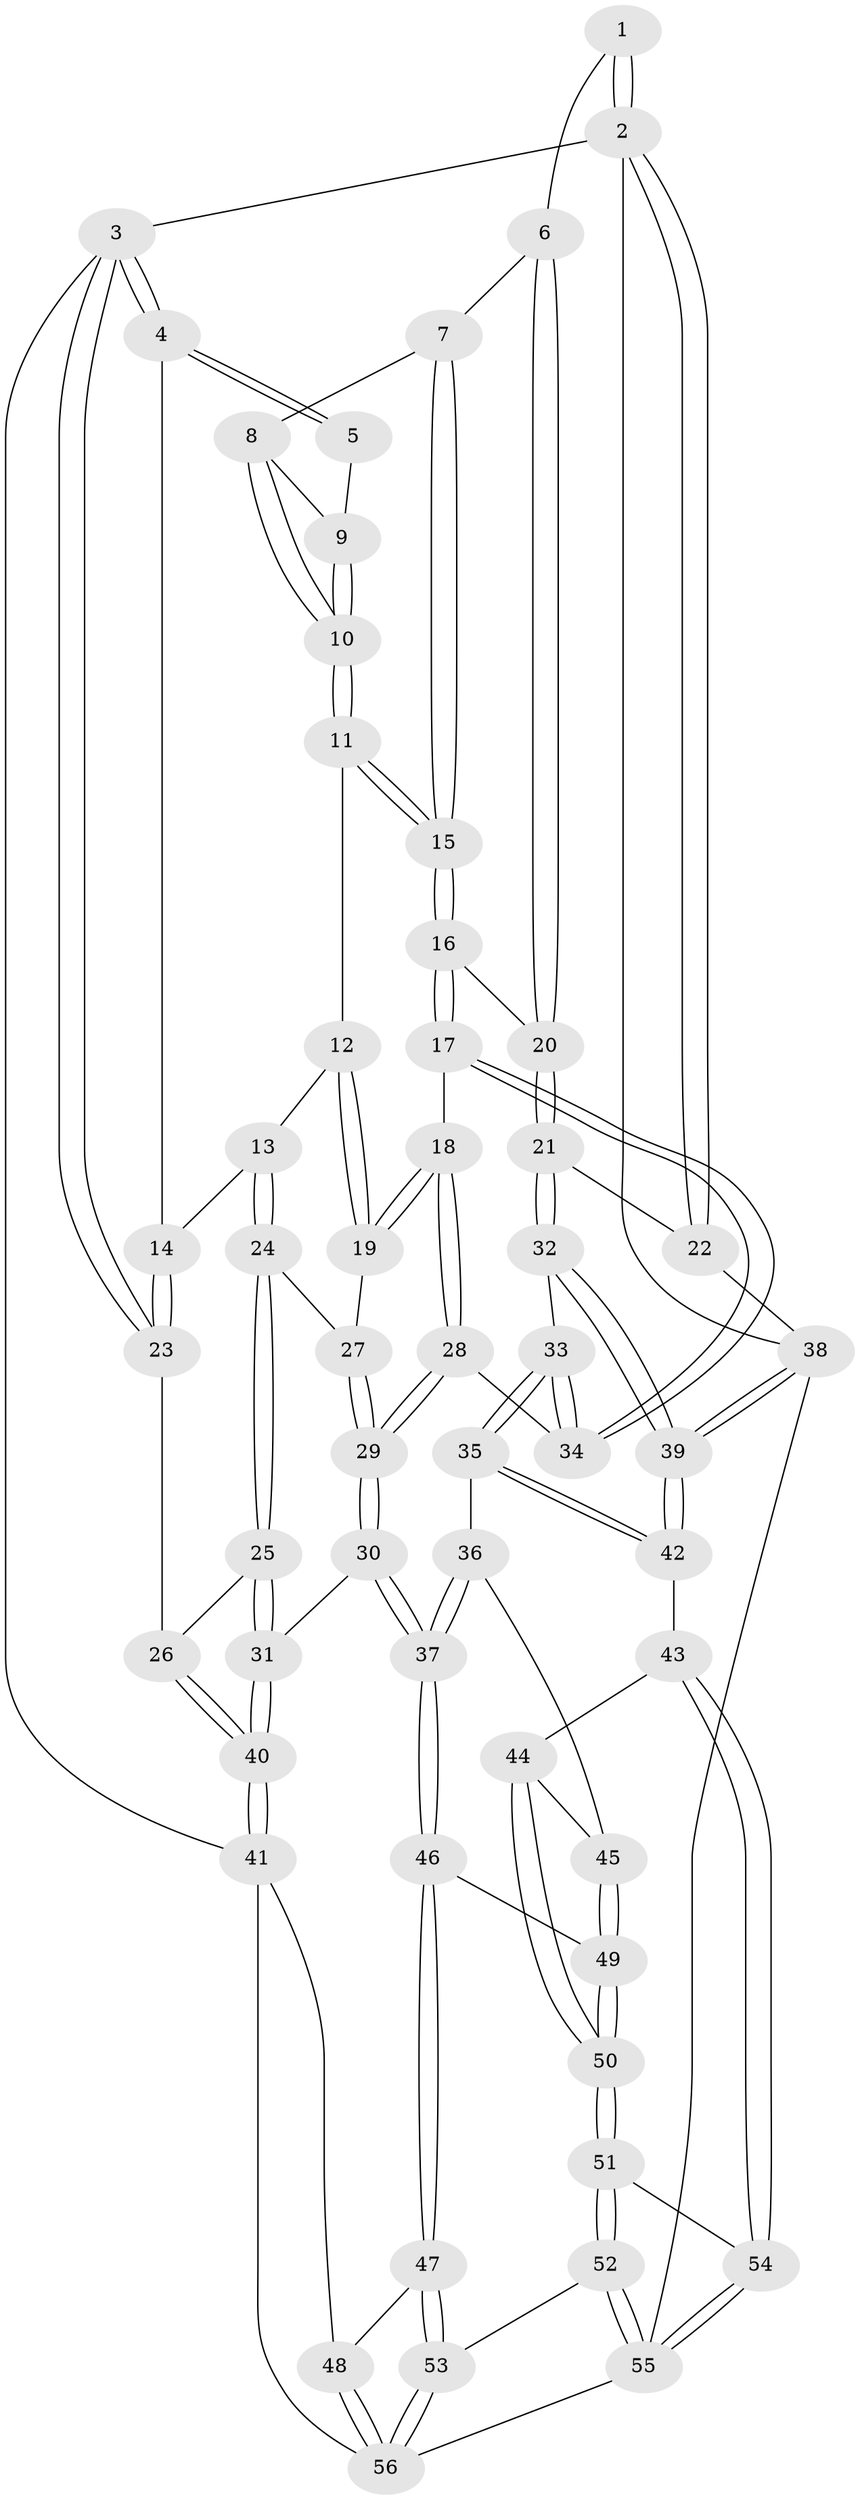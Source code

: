 // Generated by graph-tools (version 1.1) at 2025/16/03/09/25 04:16:54]
// undirected, 56 vertices, 136 edges
graph export_dot {
graph [start="1"]
  node [color=gray90,style=filled];
  1 [pos="+0.7272994600655736+0"];
  2 [pos="+1+0"];
  3 [pos="+0+0"];
  4 [pos="+0.2731724447450279+0"];
  5 [pos="+0.43097540719121746+0"];
  6 [pos="+0.7571058192189073+0.04391009562722848"];
  7 [pos="+0.5641668113400381+0.0781367681901644"];
  8 [pos="+0.5619877679455155+0.07606833913728515"];
  9 [pos="+0.4589175496495992+0"];
  10 [pos="+0.48535055324262283+0.09417622607407002"];
  11 [pos="+0.4782589062017947+0.13691853871446533"];
  12 [pos="+0.45690826725911793+0.1401906870622992"];
  13 [pos="+0.23923895093302144+0.06970981217466388"];
  14 [pos="+0.23553773331430491+0.04741586965169381"];
  15 [pos="+0.5485738417503461+0.1837712201420461"];
  16 [pos="+0.5714116881053874+0.21564453473703352"];
  17 [pos="+0.5551286318192589+0.2544636591219449"];
  18 [pos="+0.42896929428055797+0.25186380599573305"];
  19 [pos="+0.4174828591790608+0.2333097651921791"];
  20 [pos="+0.7829425866415207+0.1343676056128311"];
  21 [pos="+0.8255528465673873+0.1762813631608446"];
  22 [pos="+1+0.13161177345838565"];
  23 [pos="+0+0.14938308398515532"];
  24 [pos="+0.23658188225903617+0.09999921581050551"];
  25 [pos="+0.15734639136957346+0.21821647275592196"];
  26 [pos="+0+0.289906582908222"];
  27 [pos="+0.2793145921209002+0.15692967754930945"];
  28 [pos="+0.3765634075545442+0.35040601918286146"];
  29 [pos="+0.3459471990584295+0.36954082780174885"];
  30 [pos="+0.24888004646493736+0.5417644154357"];
  31 [pos="+0.2202006284715766+0.5342105731668361"];
  32 [pos="+0.8065004367828174+0.34290511241654426"];
  33 [pos="+0.606767609920124+0.42629913399850416"];
  34 [pos="+0.565870186533995+0.35414792732726164"];
  35 [pos="+0.6039492681073282+0.43536803736602464"];
  36 [pos="+0.540402254721375+0.5301344740103255"];
  37 [pos="+0.3168825989485595+0.600534823398984"];
  38 [pos="+1+0.6527975088019856"];
  39 [pos="+1+0.6454878674862432"];
  40 [pos="+0+0.575718109027685"];
  41 [pos="+0+0.6736014683058047"];
  42 [pos="+0.9323411568437902+0.6843093406856415"];
  43 [pos="+0.8806977123375909+0.712020434355304"];
  44 [pos="+0.8293719919005296+0.7126498163180914"];
  45 [pos="+0.6699708935757058+0.678458800445476"];
  46 [pos="+0.34340106251159885+0.7322357926879868"];
  47 [pos="+0.3284832971971008+0.7628254685882753"];
  48 [pos="+0.18770347896429312+0.9202338271861911"];
  49 [pos="+0.5139087975098113+0.8099753236254034"];
  50 [pos="+0.5723948651372022+0.9090119601656591"];
  51 [pos="+0.5784694935422442+0.9430411210079654"];
  52 [pos="+0.5741876020615495+1"];
  53 [pos="+0.4716541112930786+1"];
  54 [pos="+0.8244422319947174+0.8544499138446074"];
  55 [pos="+0.7642556854519335+1"];
  56 [pos="+0.1726662475585512+1"];
  1 -- 2;
  1 -- 2;
  1 -- 6;
  2 -- 3;
  2 -- 22;
  2 -- 22;
  2 -- 38;
  3 -- 4;
  3 -- 4;
  3 -- 23;
  3 -- 23;
  3 -- 41;
  4 -- 5;
  4 -- 5;
  4 -- 14;
  5 -- 9;
  6 -- 7;
  6 -- 20;
  6 -- 20;
  7 -- 8;
  7 -- 15;
  7 -- 15;
  8 -- 9;
  8 -- 10;
  8 -- 10;
  9 -- 10;
  9 -- 10;
  10 -- 11;
  10 -- 11;
  11 -- 12;
  11 -- 15;
  11 -- 15;
  12 -- 13;
  12 -- 19;
  12 -- 19;
  13 -- 14;
  13 -- 24;
  13 -- 24;
  14 -- 23;
  14 -- 23;
  15 -- 16;
  15 -- 16;
  16 -- 17;
  16 -- 17;
  16 -- 20;
  17 -- 18;
  17 -- 34;
  17 -- 34;
  18 -- 19;
  18 -- 19;
  18 -- 28;
  18 -- 28;
  19 -- 27;
  20 -- 21;
  20 -- 21;
  21 -- 22;
  21 -- 32;
  21 -- 32;
  22 -- 38;
  23 -- 26;
  24 -- 25;
  24 -- 25;
  24 -- 27;
  25 -- 26;
  25 -- 31;
  25 -- 31;
  26 -- 40;
  26 -- 40;
  27 -- 29;
  27 -- 29;
  28 -- 29;
  28 -- 29;
  28 -- 34;
  29 -- 30;
  29 -- 30;
  30 -- 31;
  30 -- 37;
  30 -- 37;
  31 -- 40;
  31 -- 40;
  32 -- 33;
  32 -- 39;
  32 -- 39;
  33 -- 34;
  33 -- 34;
  33 -- 35;
  33 -- 35;
  35 -- 36;
  35 -- 42;
  35 -- 42;
  36 -- 37;
  36 -- 37;
  36 -- 45;
  37 -- 46;
  37 -- 46;
  38 -- 39;
  38 -- 39;
  38 -- 55;
  39 -- 42;
  39 -- 42;
  40 -- 41;
  40 -- 41;
  41 -- 48;
  41 -- 56;
  42 -- 43;
  43 -- 44;
  43 -- 54;
  43 -- 54;
  44 -- 45;
  44 -- 50;
  44 -- 50;
  45 -- 49;
  45 -- 49;
  46 -- 47;
  46 -- 47;
  46 -- 49;
  47 -- 48;
  47 -- 53;
  47 -- 53;
  48 -- 56;
  48 -- 56;
  49 -- 50;
  49 -- 50;
  50 -- 51;
  50 -- 51;
  51 -- 52;
  51 -- 52;
  51 -- 54;
  52 -- 53;
  52 -- 55;
  52 -- 55;
  53 -- 56;
  53 -- 56;
  54 -- 55;
  54 -- 55;
  55 -- 56;
}
